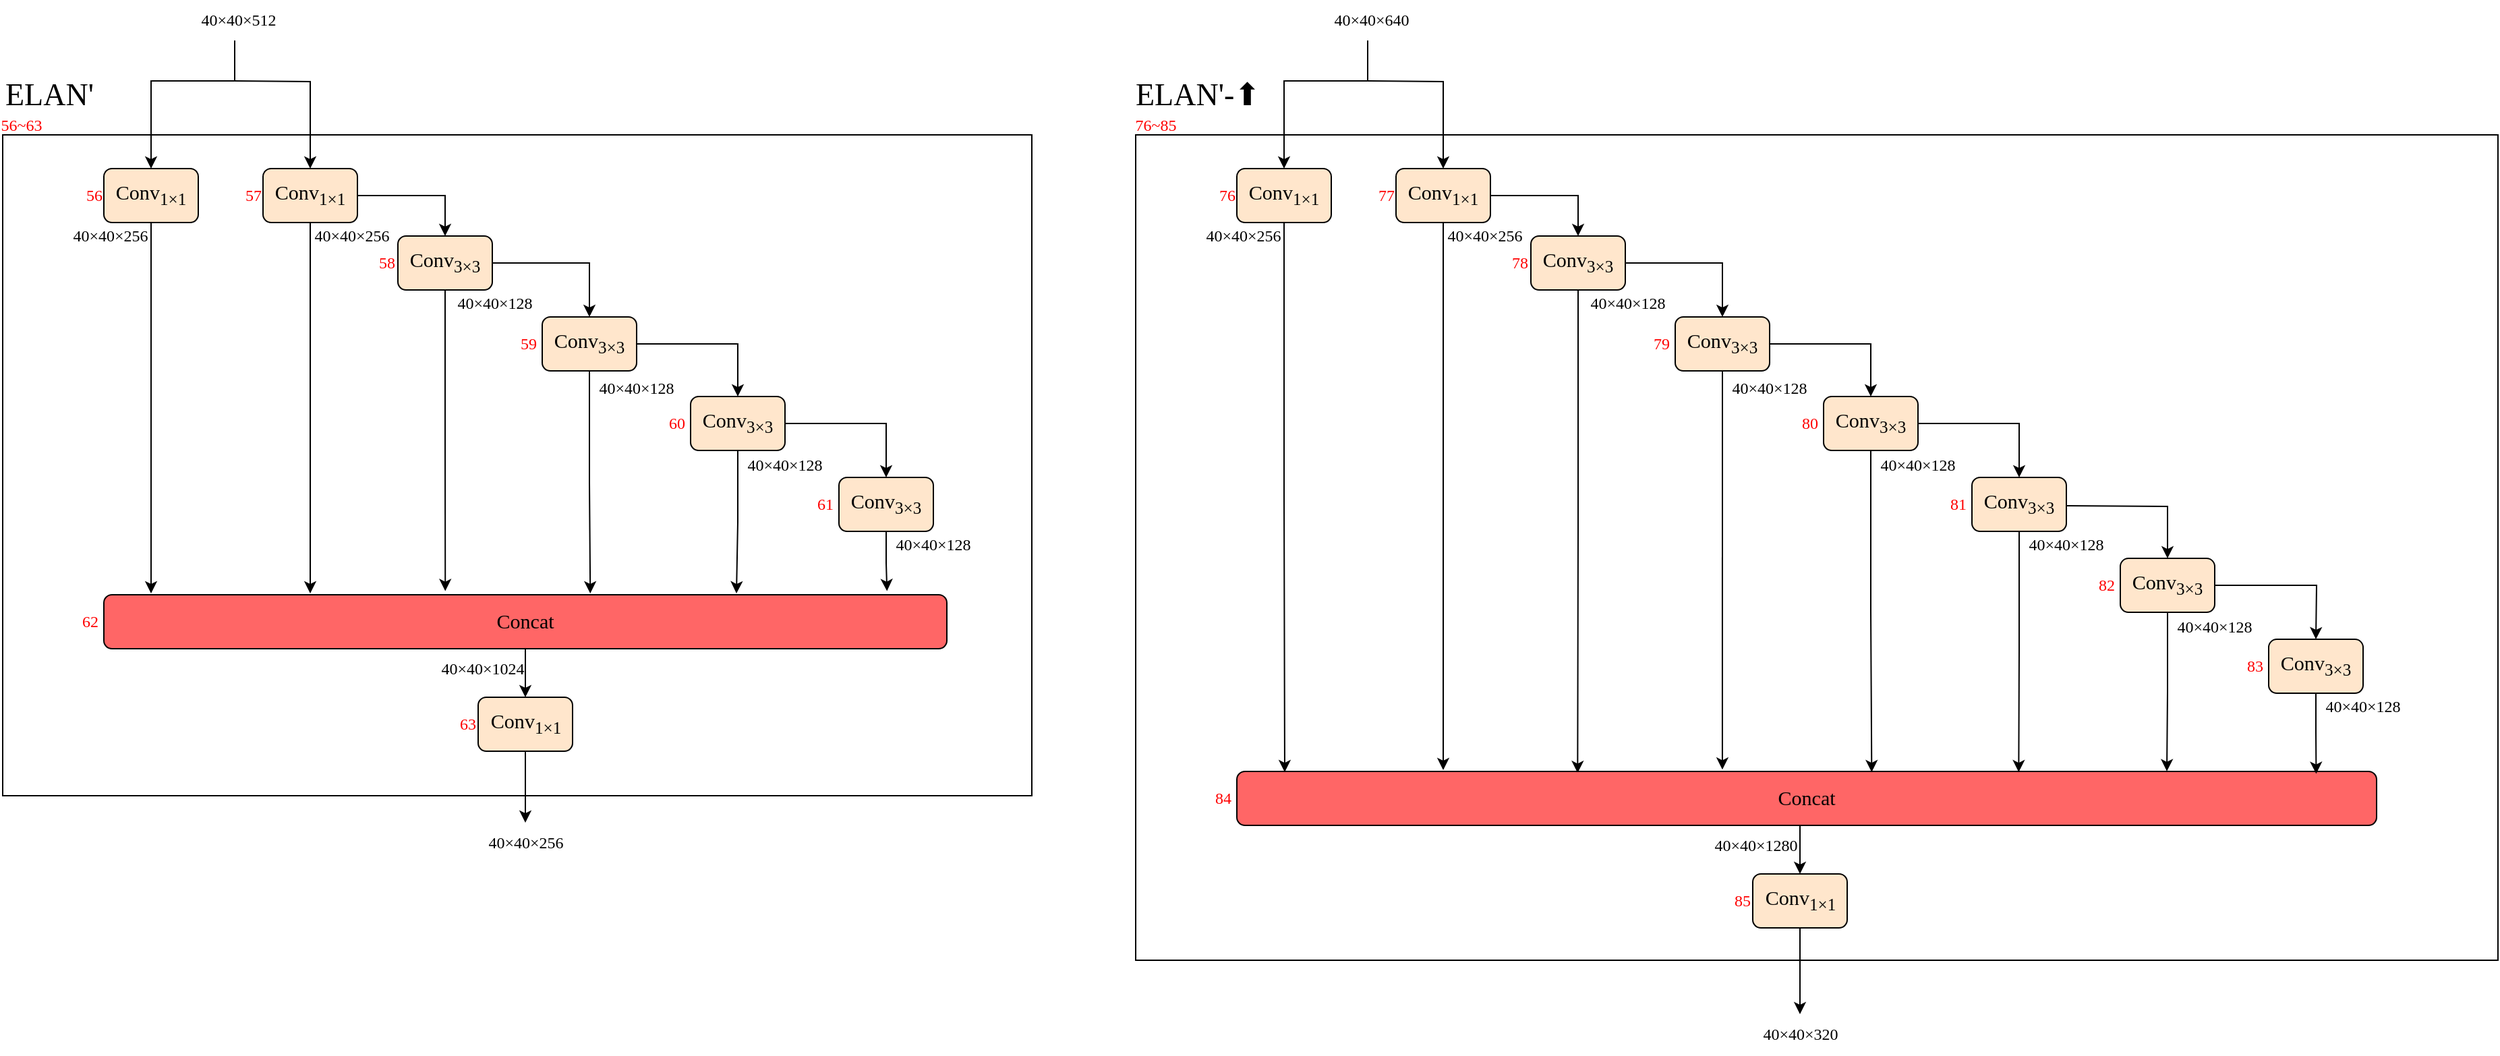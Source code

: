 <mxfile version="20.8.5" type="device"><diagram id="mCtSKGXn6bo7QeRlKacL" name="第 1 页"><mxGraphModel dx="607" dy="-3930" grid="1" gridSize="10" guides="1" tooltips="1" connect="1" arrows="1" fold="1" page="1" pageScale="1" pageWidth="827" pageHeight="1169" math="0" shadow="0"><root><mxCell id="0"/><mxCell id="1" parent="0"/><mxCell id="UA6b17Ve2AIuuvvk5yA0-1" value="" style="rounded=0;whiteSpace=wrap;html=1;fontFamily=Times New Roman;" parent="1" vertex="1"><mxGeometry x="1940" y="4790" width="1010" height="612" as="geometry"/></mxCell><mxCell id="UA6b17Ve2AIuuvvk5yA0-2" value="40×40×1280" style="text;html=1;strokeColor=none;fillColor=none;align=center;verticalAlign=middle;whiteSpace=wrap;rounded=0;fontFamily=Times New Roman;" parent="UA6b17Ve2AIuuvvk5yA0-1" vertex="1"><mxGeometry x="430" y="512" width="60" height="30" as="geometry"/></mxCell><mxCell id="UA6b17Ve2AIuuvvk5yA0-3" value="" style="edgeStyle=orthogonalEdgeStyle;rounded=0;orthogonalLoop=1;jettySize=auto;html=1;exitX=0.5;exitY=1;exitDx=0;exitDy=0;fontFamily=Times New Roman;" parent="1" target="UA6b17Ve2AIuuvvk5yA0-5" edge="1"><mxGeometry relative="1" as="geometry"><mxPoint x="2112" y="4750" as="sourcePoint"/></mxGeometry></mxCell><mxCell id="UA6b17Ve2AIuuvvk5yA0-4" value="&lt;div style=&quot;font-size: 11.3pt;&quot;&gt;&lt;span style=&quot;background-color: rgb(255, 230, 204);&quot;&gt;Conv&lt;sub&gt;1&lt;/sub&gt;&lt;/span&gt;&lt;sub&gt;×1&lt;/sub&gt;&lt;/div&gt;" style="rounded=1;whiteSpace=wrap;html=1;labelBackgroundColor=none;fontSize=23;fillColor=#FFE6CC;strokeColor=#000000;fontFamily=Times New Roman;" parent="1" vertex="1"><mxGeometry x="2015" y="4815" width="70" height="40" as="geometry"/></mxCell><mxCell id="UA6b17Ve2AIuuvvk5yA0-5" value="&lt;div style=&quot;font-size: 11.3pt;&quot;&gt;&lt;span style=&quot;background-color: rgb(255, 230, 204);&quot;&gt;Conv&lt;/span&gt;&lt;sub style=&quot;border-color: var(--border-color);&quot;&gt;1&lt;/sub&gt;&lt;sub style=&quot;background-color: initial; border-color: var(--border-color);&quot;&gt;×1&lt;/sub&gt;&lt;/div&gt;" style="rounded=1;whiteSpace=wrap;html=1;labelBackgroundColor=none;fontSize=23;fillColor=#FFE6CC;strokeColor=#000000;fontFamily=Times New Roman;" parent="1" vertex="1"><mxGeometry x="2133" y="4815" width="70" height="40" as="geometry"/></mxCell><mxCell id="UA6b17Ve2AIuuvvk5yA0-6" style="edgeStyle=orthogonalEdgeStyle;rounded=0;orthogonalLoop=1;jettySize=auto;html=1;exitX=0.5;exitY=1;exitDx=0;exitDy=0;entryX=0.299;entryY=0.029;entryDx=0;entryDy=0;entryPerimeter=0;" parent="1" source="UA6b17Ve2AIuuvvk5yA0-7" target="UA6b17Ve2AIuuvvk5yA0-24" edge="1"><mxGeometry relative="1" as="geometry"/></mxCell><mxCell id="UA6b17Ve2AIuuvvk5yA0-7" value="&lt;div style=&quot;font-size: 11.3pt;&quot;&gt;&lt;span style=&quot;background-color: rgb(255, 230, 204);&quot;&gt;Conv&lt;/span&gt;&lt;sub&gt;3×3&lt;/sub&gt;&lt;/div&gt;" style="rounded=1;whiteSpace=wrap;html=1;labelBackgroundColor=none;fontSize=23;fillColor=#FFE6CC;strokeColor=#000000;fontFamily=Times New Roman;" parent="1" vertex="1"><mxGeometry x="2233" y="4865" width="70" height="40" as="geometry"/></mxCell><mxCell id="UA6b17Ve2AIuuvvk5yA0-8" value="" style="edgeStyle=orthogonalEdgeStyle;rounded=0;orthogonalLoop=1;jettySize=auto;html=1;fontFamily=Times New Roman;" parent="1" source="UA6b17Ve2AIuuvvk5yA0-5" target="UA6b17Ve2AIuuvvk5yA0-7" edge="1"><mxGeometry relative="1" as="geometry"/></mxCell><mxCell id="UA6b17Ve2AIuuvvk5yA0-9" style="edgeStyle=orthogonalEdgeStyle;rounded=0;orthogonalLoop=1;jettySize=auto;html=1;exitX=1;exitY=0.5;exitDx=0;exitDy=0;entryX=0.5;entryY=0;entryDx=0;entryDy=0;fontFamily=Times New Roman;" parent="1" source="UA6b17Ve2AIuuvvk5yA0-11" target="UA6b17Ve2AIuuvvk5yA0-14" edge="1"><mxGeometry relative="1" as="geometry"/></mxCell><mxCell id="UA6b17Ve2AIuuvvk5yA0-10" style="edgeStyle=orthogonalEdgeStyle;rounded=0;orthogonalLoop=1;jettySize=auto;html=1;exitX=0.5;exitY=1;exitDx=0;exitDy=0;entryX=0.426;entryY=-0.034;entryDx=0;entryDy=0;entryPerimeter=0;" parent="1" source="UA6b17Ve2AIuuvvk5yA0-11" target="UA6b17Ve2AIuuvvk5yA0-24" edge="1"><mxGeometry relative="1" as="geometry"/></mxCell><mxCell id="UA6b17Ve2AIuuvvk5yA0-11" value="&lt;div style=&quot;font-size: 11.3pt;&quot;&gt;&lt;span style=&quot;background-color: rgb(255, 230, 204);&quot;&gt;Conv&lt;/span&gt;&lt;sub&gt;3×3&lt;/sub&gt;&lt;/div&gt;" style="rounded=1;whiteSpace=wrap;html=1;labelBackgroundColor=none;fontSize=23;fillColor=#FFE6CC;strokeColor=#000000;fontFamily=Times New Roman;" parent="1" vertex="1"><mxGeometry x="2340" y="4925" width="70" height="40" as="geometry"/></mxCell><mxCell id="UA6b17Ve2AIuuvvk5yA0-12" value="" style="edgeStyle=orthogonalEdgeStyle;rounded=0;orthogonalLoop=1;jettySize=auto;html=1;fontFamily=Times New Roman;" parent="1" source="UA6b17Ve2AIuuvvk5yA0-7" target="UA6b17Ve2AIuuvvk5yA0-11" edge="1"><mxGeometry relative="1" as="geometry"/></mxCell><mxCell id="UA6b17Ve2AIuuvvk5yA0-13" style="edgeStyle=orthogonalEdgeStyle;rounded=0;orthogonalLoop=1;jettySize=auto;html=1;exitX=0.5;exitY=1;exitDx=0;exitDy=0;entryX=0.557;entryY=0.013;entryDx=0;entryDy=0;entryPerimeter=0;" parent="1" source="UA6b17Ve2AIuuvvk5yA0-14" target="UA6b17Ve2AIuuvvk5yA0-24" edge="1"><mxGeometry relative="1" as="geometry"><mxPoint x="2484" y="5130" as="targetPoint"/></mxGeometry></mxCell><mxCell id="UA6b17Ve2AIuuvvk5yA0-14" value="&lt;div style=&quot;font-size: 11.3pt;&quot;&gt;&lt;span style=&quot;background-color: rgb(255, 230, 204);&quot;&gt;Conv&lt;/span&gt;&lt;sub&gt;3×3&lt;/sub&gt;&lt;/div&gt;" style="rounded=1;whiteSpace=wrap;html=1;labelBackgroundColor=none;fontSize=23;fillColor=#FFE6CC;strokeColor=#000000;fontFamily=Times New Roman;" parent="1" vertex="1"><mxGeometry x="2450" y="4984" width="70" height="40" as="geometry"/></mxCell><mxCell id="UA6b17Ve2AIuuvvk5yA0-15" value="" style="edgeStyle=orthogonalEdgeStyle;rounded=0;orthogonalLoop=1;jettySize=auto;html=1;fontFamily=Times New Roman;startArrow=none;" parent="1" target="UA6b17Ve2AIuuvvk5yA0-4" edge="1"><mxGeometry relative="1" as="geometry"><mxPoint x="2112" y="4720" as="sourcePoint"/><Array as="points"><mxPoint x="2112" y="4720"/><mxPoint x="2112" y="4750"/><mxPoint x="2050" y="4750"/></Array></mxGeometry></mxCell><mxCell id="UA6b17Ve2AIuuvvk5yA0-16" value="&lt;font color=&quot;#ff0000&quot;&gt;78&lt;/font&gt;" style="text;html=1;strokeColor=none;fillColor=none;align=center;verticalAlign=middle;whiteSpace=wrap;rounded=0;fontFamily=Times New Roman;" parent="1" vertex="1"><mxGeometry x="2215" y="4870" width="20" height="30" as="geometry"/></mxCell><mxCell id="UA6b17Ve2AIuuvvk5yA0-17" value="&lt;font color=&quot;#ff0000&quot;&gt;79&lt;/font&gt;" style="text;html=1;strokeColor=none;fillColor=none;align=center;verticalAlign=middle;whiteSpace=wrap;rounded=0;fontFamily=Times New Roman;" parent="1" vertex="1"><mxGeometry x="2320" y="4930" width="20" height="30" as="geometry"/></mxCell><mxCell id="UA6b17Ve2AIuuvvk5yA0-18" value="&lt;font color=&quot;#ff0000&quot;&gt;77&lt;/font&gt;" style="text;html=1;strokeColor=none;fillColor=none;align=center;verticalAlign=middle;whiteSpace=wrap;rounded=0;fontFamily=Times New Roman;" parent="1" vertex="1"><mxGeometry x="2116" y="4820" width="20" height="30" as="geometry"/></mxCell><mxCell id="UA6b17Ve2AIuuvvk5yA0-19" value="&lt;font color=&quot;#ff0000&quot;&gt;76&lt;/font&gt;" style="text;html=1;strokeColor=none;fillColor=none;align=center;verticalAlign=middle;whiteSpace=wrap;rounded=0;fontFamily=Times New Roman;" parent="1" vertex="1"><mxGeometry x="1998" y="4820" width="20" height="30" as="geometry"/></mxCell><mxCell id="UA6b17Ve2AIuuvvk5yA0-20" style="edgeStyle=orthogonalEdgeStyle;rounded=0;orthogonalLoop=1;jettySize=auto;html=1;exitX=0.5;exitY=1;exitDx=0;exitDy=0;entryX=0.686;entryY=0.013;entryDx=0;entryDy=0;entryPerimeter=0;" parent="1" source="UA6b17Ve2AIuuvvk5yA0-21" target="UA6b17Ve2AIuuvvk5yA0-24" edge="1"><mxGeometry relative="1" as="geometry"/></mxCell><mxCell id="UA6b17Ve2AIuuvvk5yA0-21" value="&lt;div style=&quot;font-size: 11.3pt;&quot;&gt;&lt;span style=&quot;background-color: rgb(255, 230, 204);&quot;&gt;Conv&lt;/span&gt;&lt;sub&gt;3×3&lt;/sub&gt;&lt;/div&gt;" style="rounded=1;whiteSpace=wrap;html=1;labelBackgroundColor=none;fontSize=23;fillColor=#FFE6CC;strokeColor=#000000;fontFamily=Times New Roman;" parent="1" vertex="1"><mxGeometry x="2560" y="5044" width="70" height="40" as="geometry"/></mxCell><mxCell id="UA6b17Ve2AIuuvvk5yA0-22" value="" style="edgeStyle=orthogonalEdgeStyle;rounded=0;orthogonalLoop=1;jettySize=auto;html=1;fontFamily=Times New Roman;" parent="1" source="UA6b17Ve2AIuuvvk5yA0-14" target="UA6b17Ve2AIuuvvk5yA0-21" edge="1"><mxGeometry relative="1" as="geometry"/></mxCell><mxCell id="UA6b17Ve2AIuuvvk5yA0-23" style="edgeStyle=orthogonalEdgeStyle;rounded=0;orthogonalLoop=1;jettySize=auto;html=1;exitX=0.5;exitY=1;exitDx=0;exitDy=0;entryX=0.5;entryY=0;entryDx=0;entryDy=0;fontFamily=Times New Roman;" parent="1" source="UA6b17Ve2AIuuvvk5yA0-24" target="UA6b17Ve2AIuuvvk5yA0-29" edge="1"><mxGeometry relative="1" as="geometry"/></mxCell><mxCell id="UA6b17Ve2AIuuvvk5yA0-24" value="&lt;div style=&quot;font-size: 11.3pt;&quot;&gt;&lt;span style=&quot;background-color: rgb(255, 102, 102);&quot;&gt;Concat&lt;/span&gt;&lt;/div&gt;" style="rounded=1;whiteSpace=wrap;html=1;labelBackgroundColor=none;fontSize=23;fillColor=#FF6666;fontFamily=Times New Roman;" parent="1" vertex="1"><mxGeometry x="2015" y="5262" width="845" height="40" as="geometry"/></mxCell><mxCell id="UA6b17Ve2AIuuvvk5yA0-25" style="edgeStyle=orthogonalEdgeStyle;rounded=0;orthogonalLoop=1;jettySize=auto;html=1;exitX=0.5;exitY=1;exitDx=0;exitDy=0;fontFamily=Times New Roman;entryX=0.042;entryY=0.013;entryDx=0;entryDy=0;entryPerimeter=0;" parent="1" source="UA6b17Ve2AIuuvvk5yA0-4" target="UA6b17Ve2AIuuvvk5yA0-24" edge="1"><mxGeometry relative="1" as="geometry"><mxPoint x="2050" y="5130" as="targetPoint"/></mxGeometry></mxCell><mxCell id="UA6b17Ve2AIuuvvk5yA0-26" style="edgeStyle=orthogonalEdgeStyle;rounded=0;orthogonalLoop=1;jettySize=auto;html=1;exitX=0.5;exitY=1;exitDx=0;exitDy=0;fontFamily=Times New Roman;" parent="1" source="UA6b17Ve2AIuuvvk5yA0-5" edge="1"><mxGeometry relative="1" as="geometry"><mxPoint x="2168" y="5261" as="targetPoint"/></mxGeometry></mxCell><mxCell id="UA6b17Ve2AIuuvvk5yA0-27" value="&lt;font color=&quot;#ff0000&quot;&gt;84&lt;/font&gt;" style="text;html=1;strokeColor=none;fillColor=none;align=center;verticalAlign=middle;whiteSpace=wrap;rounded=0;fontFamily=Times New Roman;" parent="1" vertex="1"><mxGeometry x="1995" y="5267" width="20" height="30" as="geometry"/></mxCell><mxCell id="UA6b17Ve2AIuuvvk5yA0-28" style="edgeStyle=orthogonalEdgeStyle;rounded=0;orthogonalLoop=1;jettySize=auto;html=1;exitX=0.5;exitY=1;exitDx=0;exitDy=0;entryX=0.5;entryY=0;entryDx=0;entryDy=0;" parent="1" source="UA6b17Ve2AIuuvvk5yA0-29" target="UA6b17Ve2AIuuvvk5yA0-36" edge="1"><mxGeometry relative="1" as="geometry"/></mxCell><mxCell id="UA6b17Ve2AIuuvvk5yA0-29" value="&lt;div style=&quot;font-size: 11.3pt;&quot;&gt;&lt;span style=&quot;background-color: rgb(255, 230, 204);&quot;&gt;Conv&lt;/span&gt;&lt;sub style=&quot;background-color: initial; border-color: var(--border-color);&quot;&gt;1&lt;/sub&gt;&lt;sub style=&quot;background-color: initial; border-color: var(--border-color);&quot;&gt;×1&lt;/sub&gt;&lt;/div&gt;" style="rounded=1;whiteSpace=wrap;html=1;labelBackgroundColor=none;fontSize=23;fillColor=#FFE6CC;strokeColor=#000000;fontFamily=Times New Roman;" parent="1" vertex="1"><mxGeometry x="2397.5" y="5338" width="70" height="40" as="geometry"/></mxCell><mxCell id="UA6b17Ve2AIuuvvk5yA0-30" value="&lt;font color=&quot;#ff0000&quot;&gt;85&lt;/font&gt;" style="text;html=1;strokeColor=none;fillColor=none;align=center;verticalAlign=middle;whiteSpace=wrap;rounded=0;fontFamily=Times New Roman;" parent="1" vertex="1"><mxGeometry x="2380" y="5343" width="20" height="30" as="geometry"/></mxCell><mxCell id="UA6b17Ve2AIuuvvk5yA0-31" value="40×40×256" style="text;html=1;strokeColor=none;fillColor=none;align=center;verticalAlign=middle;whiteSpace=wrap;rounded=0;fontFamily=Times New Roman;" parent="1" vertex="1"><mxGeometry x="1990" y="4850" width="60" height="30" as="geometry"/></mxCell><mxCell id="UA6b17Ve2AIuuvvk5yA0-32" value="40×40×256" style="text;html=1;strokeColor=none;fillColor=none;align=center;verticalAlign=middle;whiteSpace=wrap;rounded=0;fontFamily=Times New Roman;" parent="1" vertex="1"><mxGeometry x="2169" y="4850" width="60" height="30" as="geometry"/></mxCell><mxCell id="UA6b17Ve2AIuuvvk5yA0-33" value="40×40×128" style="text;html=1;strokeColor=none;fillColor=none;align=center;verticalAlign=middle;whiteSpace=wrap;rounded=0;fontFamily=Times New Roman;" parent="1" vertex="1"><mxGeometry x="2275" y="4900" width="60" height="30" as="geometry"/></mxCell><mxCell id="UA6b17Ve2AIuuvvk5yA0-34" value="40×40×128" style="text;html=1;strokeColor=none;fillColor=none;align=center;verticalAlign=middle;whiteSpace=wrap;rounded=0;fontFamily=Times New Roman;" parent="1" vertex="1"><mxGeometry x="2380" y="4963" width="60" height="30" as="geometry"/></mxCell><mxCell id="UA6b17Ve2AIuuvvk5yA0-35" value="40×40×128" style="text;html=1;strokeColor=none;fillColor=none;align=center;verticalAlign=middle;whiteSpace=wrap;rounded=0;fontFamily=Times New Roman;" parent="1" vertex="1"><mxGeometry x="2490" y="5020" width="60" height="30" as="geometry"/></mxCell><mxCell id="UA6b17Ve2AIuuvvk5yA0-36" value="40×40×320" style="text;html=1;strokeColor=none;fillColor=none;align=center;verticalAlign=middle;whiteSpace=wrap;rounded=0;fontFamily=Times New Roman;" parent="1" vertex="1"><mxGeometry x="2402.5" y="5442" width="60" height="30" as="geometry"/></mxCell><mxCell id="UA6b17Ve2AIuuvvk5yA0-37" value="&lt;span style=&quot;color: rgb(0, 0, 0); font-size: 23px; font-style: normal; font-variant-ligatures: normal; font-variant-caps: normal; font-weight: 400; letter-spacing: normal; orphans: 2; text-align: center; text-indent: 0px; text-transform: none; widows: 2; word-spacing: 0px; -webkit-text-stroke-width: 0px; text-decoration-thickness: initial; text-decoration-style: initial; text-decoration-color: initial; float: none; display: inline !important;&quot;&gt;ELAN'-⬆&lt;/span&gt;" style="text;whiteSpace=wrap;html=1;fontSize=23;fontFamily=Times New Roman;fontColor=#000000;" parent="1" vertex="1"><mxGeometry x="1938" y="4740" width="130" height="40" as="geometry"/></mxCell><mxCell id="UA6b17Ve2AIuuvvk5yA0-38" value="&lt;span style=&quot;background-color: rgb(255, 255, 255);&quot;&gt;40×40×640&lt;/span&gt;" style="text;html=1;strokeColor=none;fillColor=none;align=center;verticalAlign=middle;whiteSpace=wrap;rounded=0;fontFamily=Times New Roman;" parent="1" vertex="1"><mxGeometry x="2085" y="4690" width="60" height="30" as="geometry"/></mxCell><mxCell id="UA6b17Ve2AIuuvvk5yA0-39" value="40×40×128" style="text;html=1;strokeColor=none;fillColor=none;align=center;verticalAlign=middle;whiteSpace=wrap;rounded=0;fontFamily=Times New Roman;" parent="1" vertex="1"><mxGeometry x="2600" y="5079" width="60" height="30" as="geometry"/></mxCell><mxCell id="UA6b17Ve2AIuuvvk5yA0-40" value="&lt;font color=&quot;#ff0000&quot;&gt;80&lt;/font&gt;" style="text;html=1;strokeColor=none;fillColor=none;align=center;verticalAlign=middle;whiteSpace=wrap;rounded=0;fontFamily=Times New Roman;" parent="1" vertex="1"><mxGeometry x="2430" y="4989" width="20" height="30" as="geometry"/></mxCell><mxCell id="UA6b17Ve2AIuuvvk5yA0-41" value="&lt;font color=&quot;#ff0000&quot;&gt;81&lt;/font&gt;" style="text;html=1;strokeColor=none;fillColor=none;align=center;verticalAlign=middle;whiteSpace=wrap;rounded=0;fontFamily=Times New Roman;" parent="1" vertex="1"><mxGeometry x="2540" y="5049" width="20" height="30" as="geometry"/></mxCell><mxCell id="UA6b17Ve2AIuuvvk5yA0-42" style="edgeStyle=orthogonalEdgeStyle;rounded=0;orthogonalLoop=1;jettySize=auto;html=1;exitX=1;exitY=0.5;exitDx=0;exitDy=0;entryX=0.5;entryY=0;entryDx=0;entryDy=0;fontFamily=Times New Roman;" parent="1" target="UA6b17Ve2AIuuvvk5yA0-44" edge="1"><mxGeometry relative="1" as="geometry"><mxPoint x="2630" y="5065.04" as="sourcePoint"/></mxGeometry></mxCell><mxCell id="UA6b17Ve2AIuuvvk5yA0-43" style="edgeStyle=orthogonalEdgeStyle;rounded=0;orthogonalLoop=1;jettySize=auto;html=1;exitX=0.5;exitY=1;exitDx=0;exitDy=0;entryX=0.816;entryY=-0.003;entryDx=0;entryDy=0;entryPerimeter=0;" parent="1" source="UA6b17Ve2AIuuvvk5yA0-44" target="UA6b17Ve2AIuuvvk5yA0-24" edge="1"><mxGeometry relative="1" as="geometry"><mxPoint x="2704" y="5250" as="targetPoint"/></mxGeometry></mxCell><mxCell id="UA6b17Ve2AIuuvvk5yA0-44" value="&lt;div style=&quot;font-size: 11.3pt;&quot;&gt;&lt;span style=&quot;background-color: rgb(255, 230, 204);&quot;&gt;Conv&lt;/span&gt;&lt;sub&gt;3×3&lt;/sub&gt;&lt;/div&gt;" style="rounded=1;whiteSpace=wrap;html=1;labelBackgroundColor=none;fontSize=23;fillColor=#FFE6CC;strokeColor=#000000;fontFamily=Times New Roman;" parent="1" vertex="1"><mxGeometry x="2670" y="5104.04" width="70" height="40" as="geometry"/></mxCell><mxCell id="UA6b17Ve2AIuuvvk5yA0-45" style="edgeStyle=orthogonalEdgeStyle;rounded=0;orthogonalLoop=1;jettySize=auto;html=1;exitX=0.5;exitY=1;exitDx=0;exitDy=0;entryX=0.947;entryY=0.045;entryDx=0;entryDy=0;entryPerimeter=0;fontColor=#E6E6E6;" parent="1" source="UA6b17Ve2AIuuvvk5yA0-46" target="UA6b17Ve2AIuuvvk5yA0-24" edge="1"><mxGeometry relative="1" as="geometry"/></mxCell><mxCell id="UA6b17Ve2AIuuvvk5yA0-46" value="&lt;div style=&quot;font-size: 11.3pt;&quot;&gt;&lt;span style=&quot;background-color: rgb(255, 230, 204);&quot;&gt;Conv&lt;/span&gt;&lt;sub&gt;3×3&lt;/sub&gt;&lt;/div&gt;" style="rounded=1;whiteSpace=wrap;html=1;labelBackgroundColor=none;fontSize=23;fillColor=#FFE6CC;strokeColor=#000000;fontFamily=Times New Roman;" parent="1" vertex="1"><mxGeometry x="2780" y="5164.04" width="70" height="40" as="geometry"/></mxCell><mxCell id="UA6b17Ve2AIuuvvk5yA0-47" value="" style="edgeStyle=orthogonalEdgeStyle;rounded=0;orthogonalLoop=1;jettySize=auto;html=1;fontFamily=Times New Roman;" parent="1" source="UA6b17Ve2AIuuvvk5yA0-44" edge="1"><mxGeometry relative="1" as="geometry"><mxPoint x="2815" y="5164" as="targetPoint"/></mxGeometry></mxCell><mxCell id="UA6b17Ve2AIuuvvk5yA0-48" value="40×40×128" style="text;html=1;strokeColor=none;fillColor=none;align=center;verticalAlign=middle;whiteSpace=wrap;rounded=0;fontFamily=Times New Roman;" parent="1" vertex="1"><mxGeometry x="2710" y="5140.04" width="60" height="30" as="geometry"/></mxCell><mxCell id="UA6b17Ve2AIuuvvk5yA0-49" value="40×40×128" style="text;html=1;strokeColor=none;fillColor=none;align=center;verticalAlign=middle;whiteSpace=wrap;rounded=0;fontFamily=Times New Roman;" parent="1" vertex="1"><mxGeometry x="2820" y="5199.04" width="60" height="30" as="geometry"/></mxCell><mxCell id="UA6b17Ve2AIuuvvk5yA0-50" value="&lt;font color=&quot;#ff0000&quot;&gt;82&lt;/font&gt;" style="text;html=1;strokeColor=none;fillColor=none;align=center;verticalAlign=middle;whiteSpace=wrap;rounded=0;fontFamily=Times New Roman;" parent="1" vertex="1"><mxGeometry x="2650" y="5109.04" width="20" height="30" as="geometry"/></mxCell><mxCell id="UA6b17Ve2AIuuvvk5yA0-51" value="&lt;font color=&quot;#ff0000&quot;&gt;83&lt;/font&gt;" style="text;html=1;strokeColor=none;fillColor=none;align=center;verticalAlign=middle;whiteSpace=wrap;rounded=0;fontFamily=Times New Roman;" parent="1" vertex="1"><mxGeometry x="2760" y="5169.04" width="20" height="30" as="geometry"/></mxCell><mxCell id="UA6b17Ve2AIuuvvk5yA0-52" value="" style="rounded=0;whiteSpace=wrap;html=1;fontFamily=Times New Roman;" parent="1" vertex="1"><mxGeometry x="1100" y="4790" width="763" height="490" as="geometry"/></mxCell><mxCell id="UA6b17Ve2AIuuvvk5yA0-53" value="" style="edgeStyle=orthogonalEdgeStyle;rounded=0;orthogonalLoop=1;jettySize=auto;html=1;exitX=0.5;exitY=1;exitDx=0;exitDy=0;fontFamily=Times New Roman;" parent="1" target="UA6b17Ve2AIuuvvk5yA0-55" edge="1"><mxGeometry relative="1" as="geometry"><mxPoint x="1272" y="4750" as="sourcePoint"/></mxGeometry></mxCell><mxCell id="UA6b17Ve2AIuuvvk5yA0-54" value="&lt;div style=&quot;font-size: 11.3pt;&quot;&gt;&lt;span style=&quot;background-color: rgb(255, 230, 204);&quot;&gt;Conv&lt;sub&gt;1&lt;/sub&gt;&lt;/span&gt;&lt;sub&gt;×1&lt;/sub&gt;&lt;/div&gt;" style="rounded=1;whiteSpace=wrap;html=1;labelBackgroundColor=none;fontSize=23;fillColor=#FFE6CC;strokeColor=#000000;fontFamily=Times New Roman;" parent="1" vertex="1"><mxGeometry x="1175" y="4815" width="70" height="40" as="geometry"/></mxCell><mxCell id="UA6b17Ve2AIuuvvk5yA0-55" value="&lt;div style=&quot;font-size: 11.3pt;&quot;&gt;&lt;span style=&quot;background-color: rgb(255, 230, 204);&quot;&gt;Conv&lt;/span&gt;&lt;sub style=&quot;border-color: var(--border-color);&quot;&gt;1&lt;/sub&gt;&lt;sub style=&quot;background-color: initial; border-color: var(--border-color);&quot;&gt;×1&lt;/sub&gt;&lt;/div&gt;" style="rounded=1;whiteSpace=wrap;html=1;labelBackgroundColor=none;fontSize=23;fillColor=#FFE6CC;strokeColor=#000000;fontFamily=Times New Roman;" parent="1" vertex="1"><mxGeometry x="1293" y="4815" width="70" height="40" as="geometry"/></mxCell><mxCell id="UA6b17Ve2AIuuvvk5yA0-56" style="edgeStyle=orthogonalEdgeStyle;rounded=0;orthogonalLoop=1;jettySize=auto;html=1;exitX=0.5;exitY=1;exitDx=0;exitDy=0;entryX=0.405;entryY=-0.068;entryDx=0;entryDy=0;entryPerimeter=0;" parent="1" source="UA6b17Ve2AIuuvvk5yA0-57" target="UA6b17Ve2AIuuvvk5yA0-74" edge="1"><mxGeometry relative="1" as="geometry"/></mxCell><mxCell id="UA6b17Ve2AIuuvvk5yA0-57" value="&lt;div style=&quot;font-size: 11.3pt;&quot;&gt;&lt;span style=&quot;background-color: rgb(255, 230, 204);&quot;&gt;Conv&lt;/span&gt;&lt;sub&gt;3×3&lt;/sub&gt;&lt;/div&gt;" style="rounded=1;whiteSpace=wrap;html=1;labelBackgroundColor=none;fontSize=23;fillColor=#FFE6CC;strokeColor=#000000;fontFamily=Times New Roman;" parent="1" vertex="1"><mxGeometry x="1393" y="4865" width="70" height="40" as="geometry"/></mxCell><mxCell id="UA6b17Ve2AIuuvvk5yA0-58" value="" style="edgeStyle=orthogonalEdgeStyle;rounded=0;orthogonalLoop=1;jettySize=auto;html=1;fontFamily=Times New Roman;" parent="1" source="UA6b17Ve2AIuuvvk5yA0-55" target="UA6b17Ve2AIuuvvk5yA0-57" edge="1"><mxGeometry relative="1" as="geometry"/></mxCell><mxCell id="UA6b17Ve2AIuuvvk5yA0-59" style="edgeStyle=orthogonalEdgeStyle;rounded=0;orthogonalLoop=1;jettySize=auto;html=1;exitX=1;exitY=0.5;exitDx=0;exitDy=0;entryX=0.5;entryY=0;entryDx=0;entryDy=0;fontFamily=Times New Roman;" parent="1" source="UA6b17Ve2AIuuvvk5yA0-61" target="UA6b17Ve2AIuuvvk5yA0-64" edge="1"><mxGeometry relative="1" as="geometry"/></mxCell><mxCell id="UA6b17Ve2AIuuvvk5yA0-60" style="edgeStyle=orthogonalEdgeStyle;rounded=0;orthogonalLoop=1;jettySize=auto;html=1;exitX=0.5;exitY=1;exitDx=0;exitDy=0;entryX=0.577;entryY=-0.025;entryDx=0;entryDy=0;entryPerimeter=0;" parent="1" source="UA6b17Ve2AIuuvvk5yA0-61" target="UA6b17Ve2AIuuvvk5yA0-74" edge="1"><mxGeometry relative="1" as="geometry"/></mxCell><mxCell id="UA6b17Ve2AIuuvvk5yA0-61" value="&lt;div style=&quot;font-size: 11.3pt;&quot;&gt;&lt;span style=&quot;background-color: rgb(255, 230, 204);&quot;&gt;Conv&lt;/span&gt;&lt;sub&gt;3×3&lt;/sub&gt;&lt;/div&gt;" style="rounded=1;whiteSpace=wrap;html=1;labelBackgroundColor=none;fontSize=23;fillColor=#FFE6CC;strokeColor=#000000;fontFamily=Times New Roman;" parent="1" vertex="1"><mxGeometry x="1500" y="4925" width="70" height="40" as="geometry"/></mxCell><mxCell id="UA6b17Ve2AIuuvvk5yA0-62" value="" style="edgeStyle=orthogonalEdgeStyle;rounded=0;orthogonalLoop=1;jettySize=auto;html=1;fontFamily=Times New Roman;" parent="1" source="UA6b17Ve2AIuuvvk5yA0-57" target="UA6b17Ve2AIuuvvk5yA0-61" edge="1"><mxGeometry relative="1" as="geometry"/></mxCell><mxCell id="UA6b17Ve2AIuuvvk5yA0-63" style="edgeStyle=orthogonalEdgeStyle;rounded=0;orthogonalLoop=1;jettySize=auto;html=1;exitX=0.5;exitY=1;exitDx=0;exitDy=0;" parent="1" source="UA6b17Ve2AIuuvvk5yA0-64" edge="1"><mxGeometry relative="1" as="geometry"><mxPoint x="1644" y="5130" as="targetPoint"/></mxGeometry></mxCell><mxCell id="UA6b17Ve2AIuuvvk5yA0-64" value="&lt;div style=&quot;font-size: 11.3pt;&quot;&gt;&lt;span style=&quot;background-color: rgb(255, 230, 204);&quot;&gt;Conv&lt;/span&gt;&lt;sub&gt;3×3&lt;/sub&gt;&lt;/div&gt;" style="rounded=1;whiteSpace=wrap;html=1;labelBackgroundColor=none;fontSize=23;fillColor=#FFE6CC;strokeColor=#000000;fontFamily=Times New Roman;" parent="1" vertex="1"><mxGeometry x="1610" y="4984" width="70" height="40" as="geometry"/></mxCell><mxCell id="UA6b17Ve2AIuuvvk5yA0-65" value="" style="edgeStyle=orthogonalEdgeStyle;rounded=0;orthogonalLoop=1;jettySize=auto;html=1;fontFamily=Times New Roman;startArrow=none;" parent="1" target="UA6b17Ve2AIuuvvk5yA0-54" edge="1"><mxGeometry relative="1" as="geometry"><mxPoint x="1272" y="4720" as="sourcePoint"/><Array as="points"><mxPoint x="1272" y="4720"/><mxPoint x="1272" y="4750"/><mxPoint x="1210" y="4750"/></Array></mxGeometry></mxCell><mxCell id="UA6b17Ve2AIuuvvk5yA0-66" value="&lt;font color=&quot;#ff0000&quot;&gt;58&lt;/font&gt;" style="text;html=1;strokeColor=none;fillColor=none;align=center;verticalAlign=middle;whiteSpace=wrap;rounded=0;fontFamily=Times New Roman;" parent="1" vertex="1"><mxGeometry x="1375" y="4870" width="20" height="30" as="geometry"/></mxCell><mxCell id="UA6b17Ve2AIuuvvk5yA0-67" value="&lt;font color=&quot;#ff0000&quot;&gt;59&lt;/font&gt;" style="text;html=1;strokeColor=none;fillColor=none;align=center;verticalAlign=middle;whiteSpace=wrap;rounded=0;fontFamily=Times New Roman;" parent="1" vertex="1"><mxGeometry x="1480" y="4930" width="20" height="30" as="geometry"/></mxCell><mxCell id="UA6b17Ve2AIuuvvk5yA0-68" value="&lt;font color=&quot;#ff0000&quot;&gt;57&lt;/font&gt;" style="text;html=1;strokeColor=none;fillColor=none;align=center;verticalAlign=middle;whiteSpace=wrap;rounded=0;fontFamily=Times New Roman;" parent="1" vertex="1"><mxGeometry x="1276" y="4820" width="20" height="30" as="geometry"/></mxCell><mxCell id="UA6b17Ve2AIuuvvk5yA0-69" value="&lt;font color=&quot;#ff0000&quot;&gt;56&lt;/font&gt;" style="text;html=1;strokeColor=none;fillColor=none;align=center;verticalAlign=middle;whiteSpace=wrap;rounded=0;fontFamily=Times New Roman;" parent="1" vertex="1"><mxGeometry x="1158" y="4820" width="20" height="30" as="geometry"/></mxCell><mxCell id="UA6b17Ve2AIuuvvk5yA0-70" style="edgeStyle=orthogonalEdgeStyle;rounded=0;orthogonalLoop=1;jettySize=auto;html=1;exitX=0.5;exitY=1;exitDx=0;exitDy=0;entryX=0.929;entryY=-0.068;entryDx=0;entryDy=0;entryPerimeter=0;" parent="1" source="UA6b17Ve2AIuuvvk5yA0-71" target="UA6b17Ve2AIuuvvk5yA0-74" edge="1"><mxGeometry relative="1" as="geometry"/></mxCell><mxCell id="UA6b17Ve2AIuuvvk5yA0-71" value="&lt;div style=&quot;font-size: 11.3pt;&quot;&gt;&lt;span style=&quot;background-color: rgb(255, 230, 204);&quot;&gt;Conv&lt;/span&gt;&lt;sub&gt;3×3&lt;/sub&gt;&lt;/div&gt;" style="rounded=1;whiteSpace=wrap;html=1;labelBackgroundColor=none;fontSize=23;fillColor=#FFE6CC;strokeColor=#000000;fontFamily=Times New Roman;" parent="1" vertex="1"><mxGeometry x="1720" y="5044" width="70" height="40" as="geometry"/></mxCell><mxCell id="UA6b17Ve2AIuuvvk5yA0-72" value="" style="edgeStyle=orthogonalEdgeStyle;rounded=0;orthogonalLoop=1;jettySize=auto;html=1;fontFamily=Times New Roman;" parent="1" source="UA6b17Ve2AIuuvvk5yA0-64" target="UA6b17Ve2AIuuvvk5yA0-71" edge="1"><mxGeometry relative="1" as="geometry"/></mxCell><mxCell id="UA6b17Ve2AIuuvvk5yA0-73" style="edgeStyle=orthogonalEdgeStyle;rounded=0;orthogonalLoop=1;jettySize=auto;html=1;exitX=0.5;exitY=1;exitDx=0;exitDy=0;entryX=0.5;entryY=0;entryDx=0;entryDy=0;fontFamily=Times New Roman;" parent="1" source="UA6b17Ve2AIuuvvk5yA0-74" target="UA6b17Ve2AIuuvvk5yA0-79" edge="1"><mxGeometry relative="1" as="geometry"/></mxCell><mxCell id="UA6b17Ve2AIuuvvk5yA0-74" value="&lt;div style=&quot;font-size: 11.3pt;&quot;&gt;&lt;span style=&quot;background-color: rgb(255, 102, 102);&quot;&gt;Concat&lt;/span&gt;&lt;/div&gt;" style="rounded=1;whiteSpace=wrap;html=1;labelBackgroundColor=none;fontSize=23;fillColor=#FF6666;fontFamily=Times New Roman;" parent="1" vertex="1"><mxGeometry x="1175" y="5131" width="625" height="40" as="geometry"/></mxCell><mxCell id="UA6b17Ve2AIuuvvk5yA0-75" style="edgeStyle=orthogonalEdgeStyle;rounded=0;orthogonalLoop=1;jettySize=auto;html=1;exitX=0.5;exitY=1;exitDx=0;exitDy=0;fontFamily=Times New Roman;" parent="1" source="UA6b17Ve2AIuuvvk5yA0-54" edge="1"><mxGeometry relative="1" as="geometry"><mxPoint x="1210" y="5130" as="targetPoint"/></mxGeometry></mxCell><mxCell id="UA6b17Ve2AIuuvvk5yA0-76" style="edgeStyle=orthogonalEdgeStyle;rounded=0;orthogonalLoop=1;jettySize=auto;html=1;exitX=0.5;exitY=1;exitDx=0;exitDy=0;fontFamily=Times New Roman;" parent="1" source="UA6b17Ve2AIuuvvk5yA0-55" edge="1"><mxGeometry relative="1" as="geometry"><mxPoint x="1328" y="5130" as="targetPoint"/></mxGeometry></mxCell><mxCell id="UA6b17Ve2AIuuvvk5yA0-77" value="&lt;font color=&quot;#ff0000&quot;&gt;62&lt;/font&gt;" style="text;html=1;strokeColor=none;fillColor=none;align=center;verticalAlign=middle;whiteSpace=wrap;rounded=0;fontFamily=Times New Roman;" parent="1" vertex="1"><mxGeometry x="1155" y="5136" width="20" height="30" as="geometry"/></mxCell><mxCell id="UA6b17Ve2AIuuvvk5yA0-78" style="edgeStyle=orthogonalEdgeStyle;rounded=0;orthogonalLoop=1;jettySize=auto;html=1;exitX=0.5;exitY=1;exitDx=0;exitDy=0;entryX=0.5;entryY=0;entryDx=0;entryDy=0;" parent="1" source="UA6b17Ve2AIuuvvk5yA0-79" target="UA6b17Ve2AIuuvvk5yA0-87" edge="1"><mxGeometry relative="1" as="geometry"/></mxCell><mxCell id="UA6b17Ve2AIuuvvk5yA0-79" value="&lt;div style=&quot;font-size: 11.3pt;&quot;&gt;&lt;span style=&quot;background-color: rgb(255, 230, 204);&quot;&gt;Conv&lt;/span&gt;&lt;sub style=&quot;background-color: initial; border-color: var(--border-color);&quot;&gt;1&lt;/sub&gt;&lt;sub style=&quot;background-color: initial; border-color: var(--border-color);&quot;&gt;×1&lt;/sub&gt;&lt;/div&gt;" style="rounded=1;whiteSpace=wrap;html=1;labelBackgroundColor=none;fontSize=23;fillColor=#FFE6CC;strokeColor=#000000;fontFamily=Times New Roman;" parent="1" vertex="1"><mxGeometry x="1452.5" y="5207" width="70" height="40" as="geometry"/></mxCell><mxCell id="UA6b17Ve2AIuuvvk5yA0-80" value="&lt;font color=&quot;#ff0000&quot;&gt;63&lt;/font&gt;" style="text;html=1;strokeColor=none;fillColor=none;align=center;verticalAlign=middle;whiteSpace=wrap;rounded=0;fontFamily=Times New Roman;" parent="1" vertex="1"><mxGeometry x="1435" y="5212" width="20" height="30" as="geometry"/></mxCell><mxCell id="UA6b17Ve2AIuuvvk5yA0-81" value="40×40×256" style="text;html=1;strokeColor=none;fillColor=none;align=center;verticalAlign=middle;whiteSpace=wrap;rounded=0;fontFamily=Times New Roman;" parent="1" vertex="1"><mxGeometry x="1150" y="4850" width="60" height="30" as="geometry"/></mxCell><mxCell id="UA6b17Ve2AIuuvvk5yA0-82" value="40×40×256" style="text;html=1;strokeColor=none;fillColor=none;align=center;verticalAlign=middle;whiteSpace=wrap;rounded=0;fontFamily=Times New Roman;" parent="1" vertex="1"><mxGeometry x="1329" y="4850" width="60" height="30" as="geometry"/></mxCell><mxCell id="UA6b17Ve2AIuuvvk5yA0-83" value="40×40×128" style="text;html=1;strokeColor=none;fillColor=none;align=center;verticalAlign=middle;whiteSpace=wrap;rounded=0;fontFamily=Times New Roman;" parent="1" vertex="1"><mxGeometry x="1435" y="4900" width="60" height="30" as="geometry"/></mxCell><mxCell id="UA6b17Ve2AIuuvvk5yA0-84" value="40×40×128" style="text;html=1;strokeColor=none;fillColor=none;align=center;verticalAlign=middle;whiteSpace=wrap;rounded=0;fontFamily=Times New Roman;" parent="1" vertex="1"><mxGeometry x="1540" y="4963" width="60" height="30" as="geometry"/></mxCell><mxCell id="UA6b17Ve2AIuuvvk5yA0-85" value="40×40×128" style="text;html=1;strokeColor=none;fillColor=none;align=center;verticalAlign=middle;whiteSpace=wrap;rounded=0;fontFamily=Times New Roman;" parent="1" vertex="1"><mxGeometry x="1650" y="5020" width="60" height="30" as="geometry"/></mxCell><mxCell id="UA6b17Ve2AIuuvvk5yA0-86" value="40×40×1024" style="text;html=1;strokeColor=none;fillColor=none;align=center;verticalAlign=middle;whiteSpace=wrap;rounded=0;fontFamily=Times New Roman;" parent="1" vertex="1"><mxGeometry x="1426" y="5171" width="60" height="30" as="geometry"/></mxCell><mxCell id="UA6b17Ve2AIuuvvk5yA0-87" value="40×40×256" style="text;html=1;strokeColor=none;fillColor=none;align=center;verticalAlign=middle;whiteSpace=wrap;rounded=0;fontFamily=Times New Roman;" parent="1" vertex="1"><mxGeometry x="1457.5" y="5300" width="60" height="30" as="geometry"/></mxCell><mxCell id="UA6b17Ve2AIuuvvk5yA0-88" value="&lt;span style=&quot;color: rgb(0, 0, 0); font-size: 23px; font-style: normal; font-variant-ligatures: normal; font-variant-caps: normal; font-weight: 400; letter-spacing: normal; orphans: 2; text-align: center; text-indent: 0px; text-transform: none; widows: 2; word-spacing: 0px; -webkit-text-stroke-width: 0px; text-decoration-thickness: initial; text-decoration-style: initial; text-decoration-color: initial; float: none; display: inline !important;&quot;&gt;ELAN'&lt;/span&gt;" style="text;whiteSpace=wrap;html=1;fontSize=23;fontFamily=Times New Roman;fontColor=#000000;" parent="1" vertex="1"><mxGeometry x="1100" y="4740" width="130" height="40" as="geometry"/></mxCell><mxCell id="UA6b17Ve2AIuuvvk5yA0-89" value="&lt;span style=&quot;background-color: rgb(255, 255, 255);&quot;&gt;40×40×512&lt;/span&gt;" style="text;html=1;strokeColor=none;fillColor=none;align=center;verticalAlign=middle;whiteSpace=wrap;rounded=0;fontFamily=Times New Roman;" parent="1" vertex="1"><mxGeometry x="1245" y="4690" width="60" height="30" as="geometry"/></mxCell><mxCell id="UA6b17Ve2AIuuvvk5yA0-90" value="40×40×128" style="text;html=1;strokeColor=none;fillColor=none;align=center;verticalAlign=middle;whiteSpace=wrap;rounded=0;fontFamily=Times New Roman;" parent="1" vertex="1"><mxGeometry x="1760" y="5079" width="60" height="30" as="geometry"/></mxCell><mxCell id="UA6b17Ve2AIuuvvk5yA0-91" value="&lt;font color=&quot;#ff0000&quot;&gt;60&lt;/font&gt;" style="text;html=1;strokeColor=none;fillColor=none;align=center;verticalAlign=middle;whiteSpace=wrap;rounded=0;fontFamily=Times New Roman;" parent="1" vertex="1"><mxGeometry x="1590" y="4989" width="20" height="30" as="geometry"/></mxCell><mxCell id="UA6b17Ve2AIuuvvk5yA0-92" value="&lt;font color=&quot;#ff0000&quot;&gt;61&lt;/font&gt;" style="text;html=1;strokeColor=none;fillColor=none;align=center;verticalAlign=middle;whiteSpace=wrap;rounded=0;fontFamily=Times New Roman;" parent="1" vertex="1"><mxGeometry x="1700" y="5049" width="20" height="30" as="geometry"/></mxCell><mxCell id="UA6b17Ve2AIuuvvk5yA0-93" value="&lt;font color=&quot;#ff0000&quot;&gt;56~63&lt;/font&gt;" style="text;html=1;strokeColor=none;fillColor=none;align=center;verticalAlign=middle;whiteSpace=wrap;rounded=0;fontFamily=Times New Roman;" parent="1" vertex="1"><mxGeometry x="1104" y="4768" width="20" height="30" as="geometry"/></mxCell><mxCell id="UA6b17Ve2AIuuvvk5yA0-94" value="&lt;font color=&quot;#ff0000&quot;&gt;76~85&lt;/font&gt;" style="text;html=1;strokeColor=none;fillColor=none;align=center;verticalAlign=middle;whiteSpace=wrap;rounded=0;fontFamily=Times New Roman;" parent="1" vertex="1"><mxGeometry x="1945" y="4768" width="20" height="30" as="geometry"/></mxCell></root></mxGraphModel></diagram></mxfile>